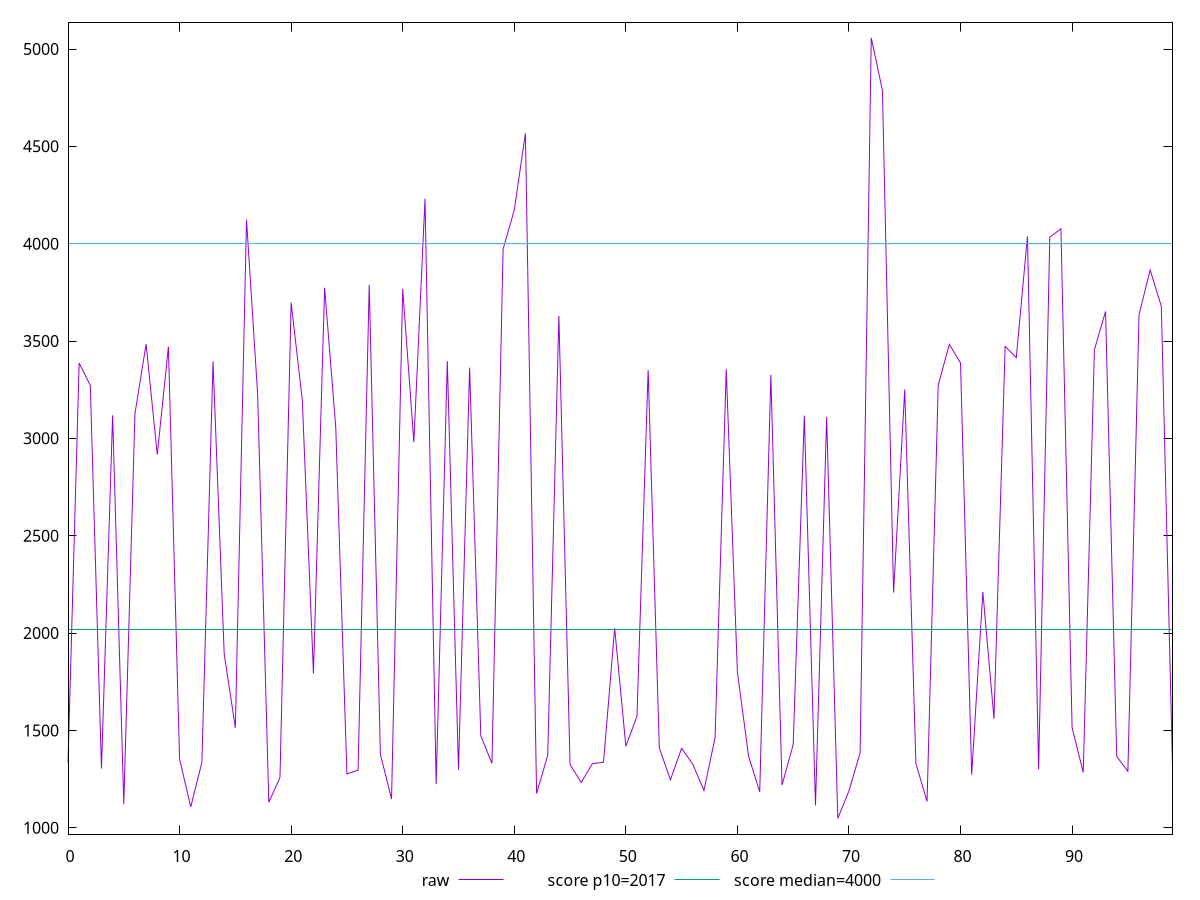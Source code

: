 reset

$raw <<EOF
0 1336.0640000000003
1 3386.8799999999896
2 3271.563999999999
3 1303.9880000000005
4 3118.407999999987
5 1120.9960000000008
6 3126.2039999999856
7 3484.7599999999825
8 2916.811999999987
9 3470.2199999999857
10 1353.7600000000007
11 1106.9720000000002
12 1335.1000000000013
13 3395.3639999999878
14 1893.6200000000001
15 1513.1720000000003
16 4123.091999999988
17 3225.279999999987
18 1130.5600000000004
19 1258.6680000000008
20 3697.391999999988
21 3196.599999999998
22 1792.608
23 3773.7279999999846
24 3056.2519999999886
25 1276.1760000000006
26 1296.576000000001
27 3787.9359999999824
28 1378.1720000000007
29 1147.6280000000002
30 3767.8039999999896
31 2980.083999999995
32 4230.831999999989
33 1223.7280000000003
34 3396.6959999999876
35 1298.304000000001
36 3362.9479999999894
37 1471.8599999999988
38 1330.6320000000014
39 3972.063999999984
40 4172.559999999991
41 4566.7159999999885
42 1175.7040000000004
43 1371.9400000000003
44 3629.0439999999844
45 1325.1680000000006
46 1232.2440000000001
47 1328.8120000000001
48 1336.5760000000005
49 2025.012
50 1418.5279999999998
51 1572.400000000001
52 3350.855999999986
53 1409.9399999999998
54 1246.1840000000004
55 1407.8360000000007
56 1326.1160000000007
57 1191.608000000001
58 1462.9160000000002
59 3354.547999999986
60 1800.867999999999
61 1367.956000000001
62 1184.1920000000014
63 3326.199999999987
64 1218.9280000000006
65 1426.6639999999998
66 3116.379999999991
67 1114.3360000000005
68 3109.215999999999
69 1047.3360000000007
70 1189.2840000000006
71 1385.3480000000006
72 5057.019999999984
73 4787.323999999995
74 2207.7319999999913
75 3251.003999999987
76 1329.7640000000006
77 1134.8840000000007
78 3273.543999999985
79 3483.203999999994
80 3386.6479999999906
81 1273.3360000000007
82 2210.864000000001
83 1559.732000000001
84 3472.295999999991
85 3414.3159999999884
86 4038.375999999992
87 1299.7360000000008
88 4033.3279999999922
89 4076.4719999999907
90 1514.568
91 1283.9600000000003
92 3455.21599999999
93 3652.0999999999863
94 1366.2200000000005
95 1289.4799999999998
96 3634.751999999988
97 3864.9599999999905
98 3677.5119999999897
99 1315.608
EOF

set key outside below
set xrange [0:99]
set yrange [967.1423200000011:5137.2136799999835]
set trange [967.1423200000011:5137.2136799999835]
set terminal svg size 640, 500 enhanced background rgb 'white'
set output "reports/report_00028_2021-02-24T12-49-42.674Z/mainthread-work-breakdown/samples/card/raw/values.svg"

plot $raw title "raw" with line, \
     2017 title "score p10=2017", \
     4000 title "score median=4000"

reset
